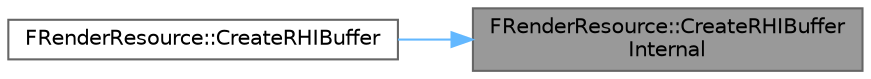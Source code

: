 digraph "FRenderResource::CreateRHIBufferInternal"
{
 // INTERACTIVE_SVG=YES
 // LATEX_PDF_SIZE
  bgcolor="transparent";
  edge [fontname=Helvetica,fontsize=10,labelfontname=Helvetica,labelfontsize=10];
  node [fontname=Helvetica,fontsize=10,shape=box,height=0.2,width=0.4];
  rankdir="RL";
  Node1 [id="Node000001",label="FRenderResource::CreateRHIBuffer\lInternal",height=0.2,width=0.4,color="gray40", fillcolor="grey60", style="filled", fontcolor="black",tooltip=" "];
  Node1 -> Node2 [id="edge1_Node000001_Node000002",dir="back",color="steelblue1",style="solid",tooltip=" "];
  Node2 [id="Node000002",label="FRenderResource::CreateRHIBuffer",height=0.2,width=0.4,color="grey40", fillcolor="white", style="filled",URL="$d8/ddf/classFRenderResource.html#a55b861f7553525fd46857a1ab69eb5db",tooltip=" "];
}
